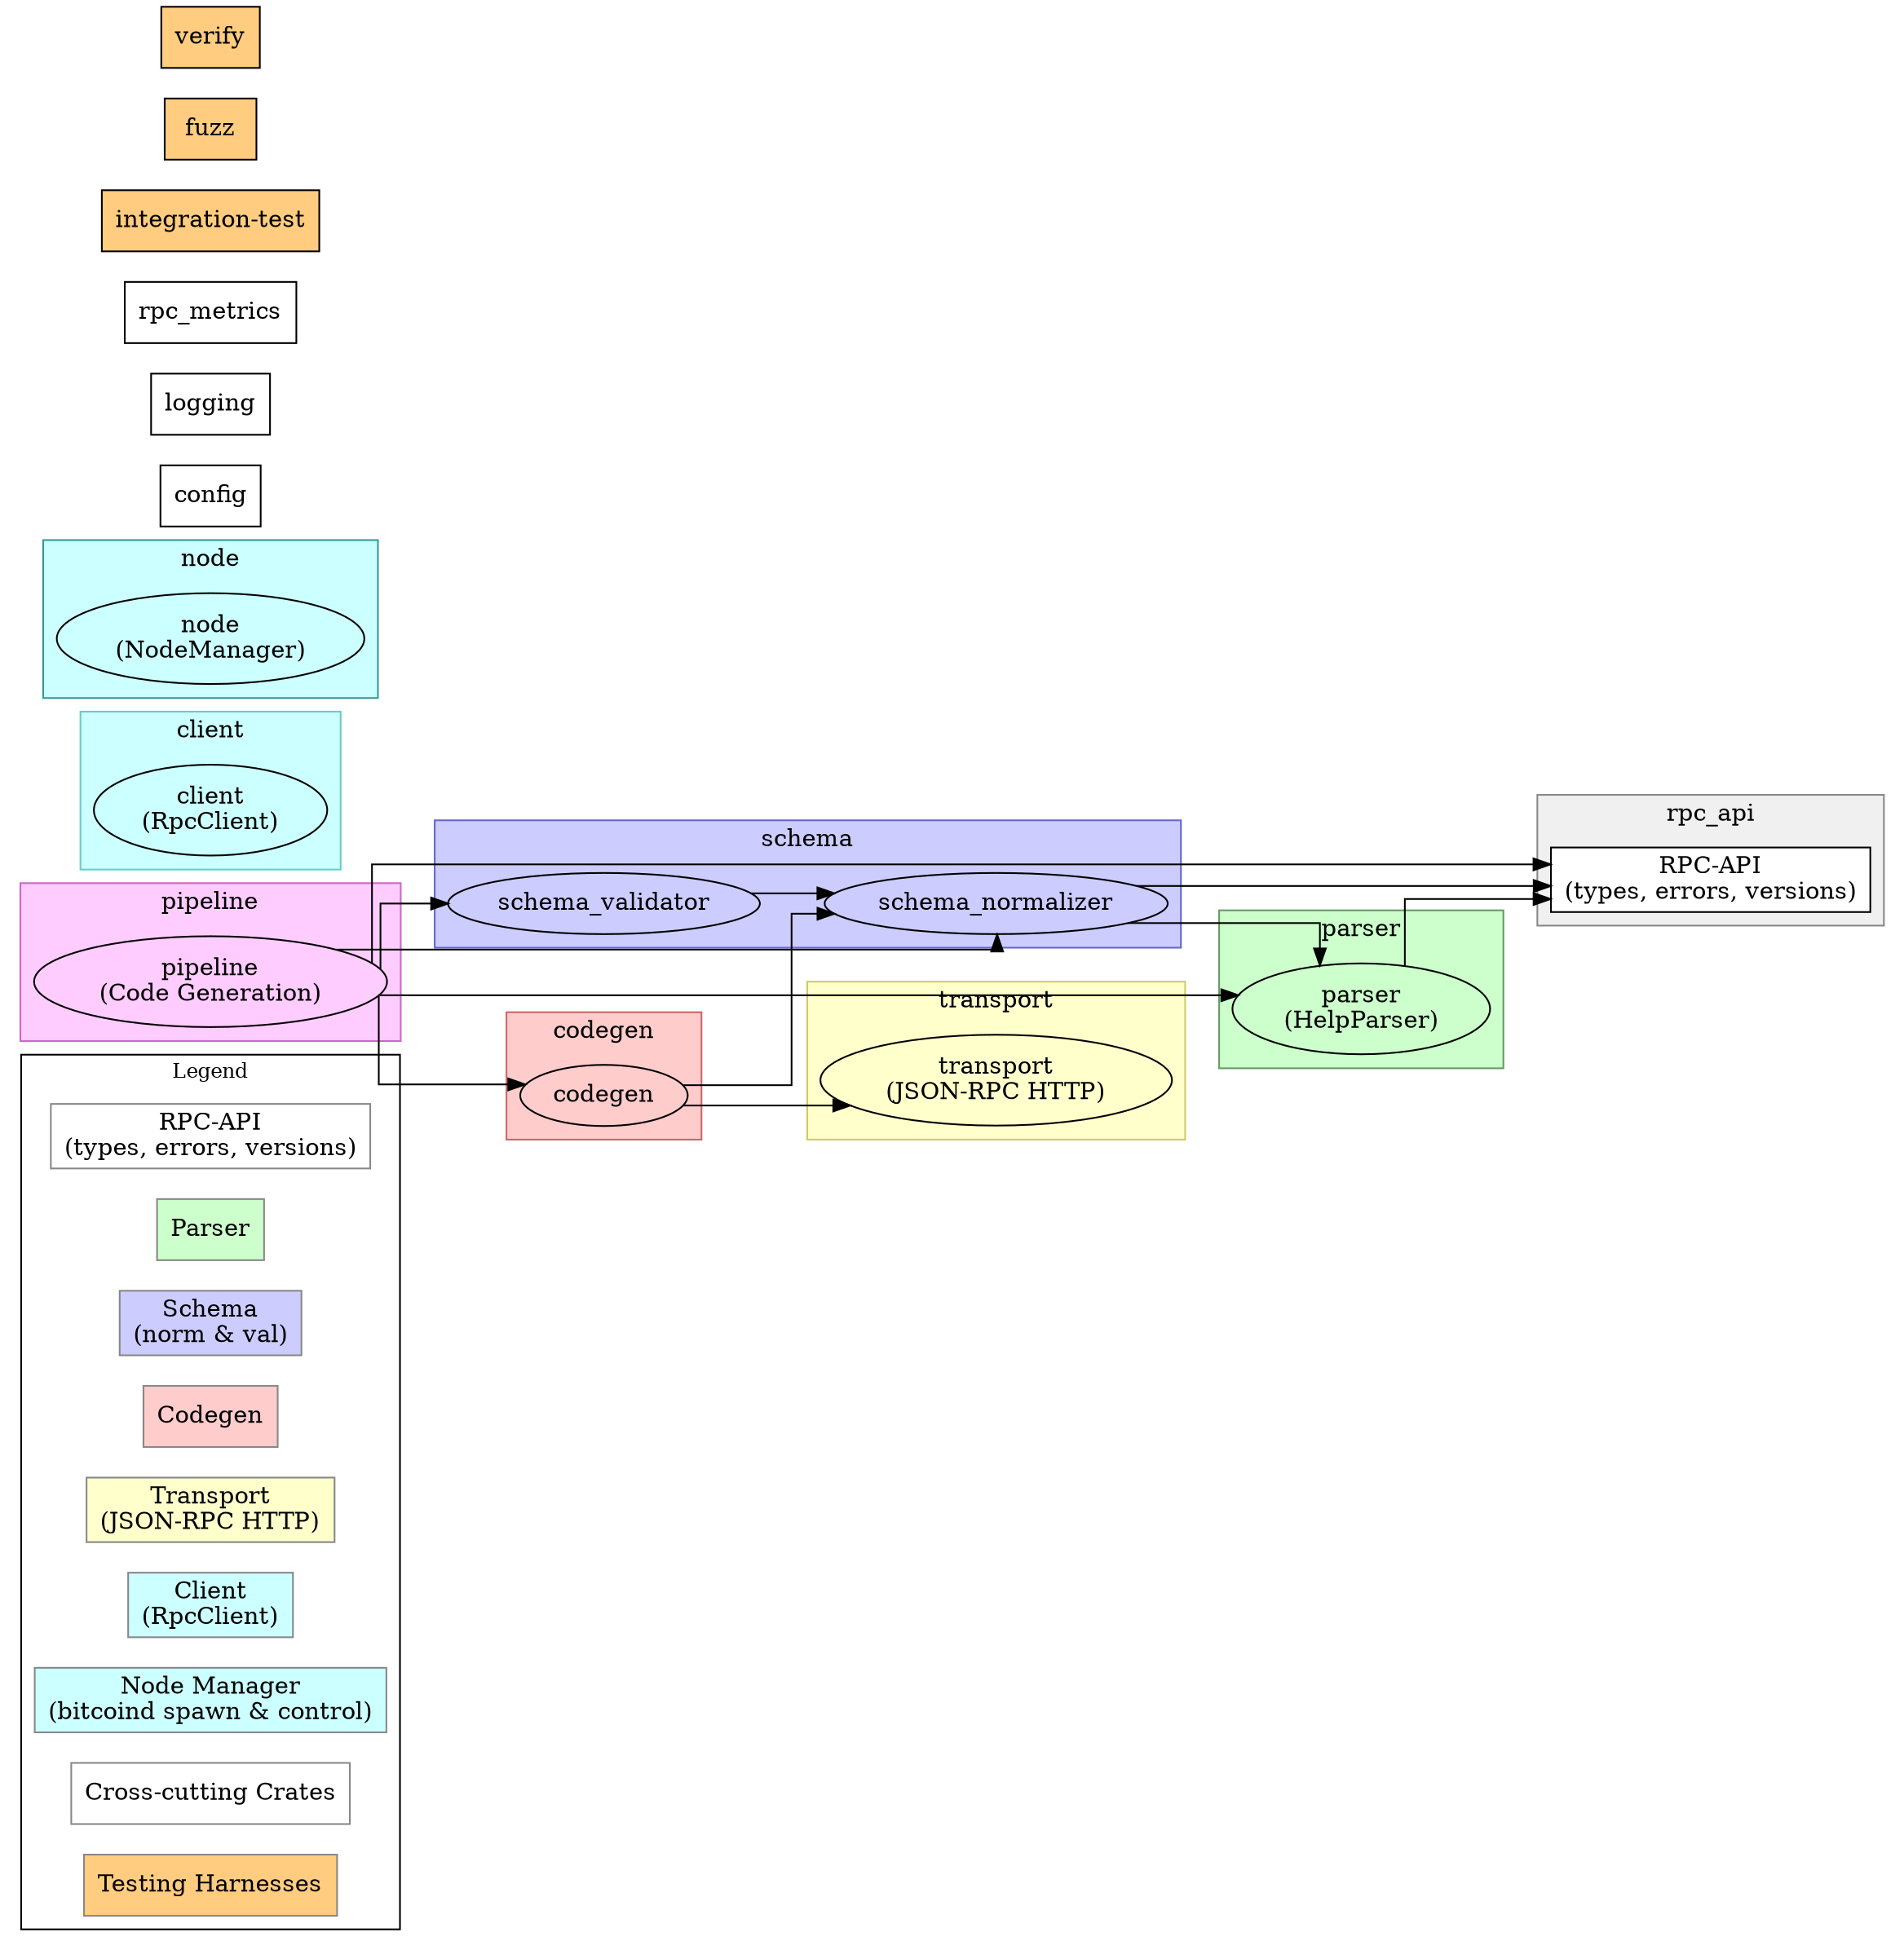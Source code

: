digraph BitcoinRpcCodegen {
  graph [rankdir=LR, splines=ortho];

  // ───────────── Legend ─────────────
  subgraph cluster_legend {
    label="Legend"; fontsize=12;
    node [shape=box style=filled];
    legend_rpc_api   [label="RPC-API\n(types, errors, versions)" fillcolor="#ffffff" color="#888888"];
    legend_parser    [label="Parser" fillcolor="#ccffcc" color="#888888"];
    legend_schema    [label="Schema\n(norm & val)" fillcolor="#ccccff" color="#888888"];
    legend_codegen   [label="Codegen" fillcolor="#ffcccc" color="#888888"];
    legend_transport [label="Transport\n(JSON-RPC HTTP)" fillcolor="#ffffcc" color="#888888"];
    legend_client    [label="Client\n(RpcClient)" fillcolor="#ccffff" color="#888888"];
    legend_node_mgr  [label="Node Manager\n(bitcoind spawn & control)" fillcolor="#ccffff" color="#888888"];
    legend_cross     [label="Cross-cutting Crates" fillcolor="#ffffff" color="#888888"];
    legend_tests     [label="Testing Harnesses" fillcolor="#ffcc80" color="#888888"];
  }

  // ───────────── RPC-API crate ─────────────
  subgraph cluster_rpc_api {
    label="rpc_api"; style=filled; fillcolor="#f0f0f0"; color="#888888";
    node [shape=box style=filled fillcolor="#ffffff" color="#000000"];
    rpc_api [label="RPC-API\n(types, errors, versions)"];
  }

  // ───────────── Parser crate ─────────────
  subgraph cluster_parser {
    label="parser"; style=filled; fillcolor="#ccffcc"; color="#669966";
    parser [label="parser\n(HelpParser)"];
  }

  // ───────────── Schema crate ─────────────
  subgraph cluster_schema {
    label="schema"; style=filled; fillcolor="#ccccff"; color="#6666CC";
    schema_norm [label="schema_normalizer"];
    schema_val  [label="schema_validator"];
  }

  // ───────────── Codegen crate ─────────────
  subgraph cluster_codegen {
    label="codegen"; style=filled; fillcolor="#ffcccc"; color="#CC6666";
    codegen [label="codegen"];
  }

  // ───────────── Transport crate ─────────────
  subgraph cluster_transport {
    label="transport"; style=filled; fillcolor="#ffffcc"; color="#CCCC66";
    transport [label="transport\n(JSON-RPC HTTP)"];
  }

  // ───────────── Client crate ─────────────
  subgraph cluster_client {
    label="client"; style=filled; fillcolor="#ccffff"; color="#66CCCC";
    client [label="client\n(RpcClient)"];
  }

  // ───────────── Node Manager crate ─────────────
  subgraph cluster_node_mgr {
    label="node"; style=filled; fillcolor="#ccffff"; color="#339999";
    node_mgr [label="node\n(NodeManager)"];
  }

  // ───────────── Pipeline crate ─────────────
  subgraph cluster_rpc_cli {
    label="pipeline"; style=filled; fillcolor="#ffccff"; color="#CC66CC";
    pipeline [label="pipeline\n(Code Generation)"];
  }

  // ───────────── Cross-cutting crates ─────────────
  config      [label="config"      shape=box style=filled fillcolor="#ffffff"];
  logging     [label="logging"     shape=box style=filled fillcolor="#ffffff"];
  rpc_metrics [label="rpc_metrics" shape=box style=filled fillcolor="#ffffff"];

  // ───────────── Testing harnesses ─────────────
  integration_test [label="integration-test" shape=box style=filled fillcolor="#ffcc80"];
  fuzz             [label="fuzz"             shape=box style=filled fillcolor="#ffcc80"];
  verify           [label="verify"           shape=box style=filled fillcolor="#ffcc80"];

  // ───────────── Dependencies ─────────────
  parser      -> rpc_api;
  schema_norm -> parser;
  schema_norm -> rpc_api;
  schema_val  -> schema_norm;
  codegen     -> schema_norm;
  codegen     -> transport;
  pipeline    -> parser;
  pipeline    -> rpc_api;
  pipeline    -> schema_norm;
  pipeline    -> schema_val;
  pipeline    -> codegen;
}